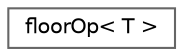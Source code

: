 digraph "Graphical Class Hierarchy"
{
 // LATEX_PDF_SIZE
  bgcolor="transparent";
  edge [fontname=Helvetica,fontsize=10,labelfontname=Helvetica,labelfontsize=10];
  node [fontname=Helvetica,fontsize=10,shape=box,height=0.2,width=0.4];
  rankdir="LR";
  Node0 [id="Node000000",label="floorOp\< T \>",height=0.2,width=0.4,color="grey40", fillcolor="white", style="filled",URL="$structFoam_1_1floorOp.html",tooltip=" "];
}
